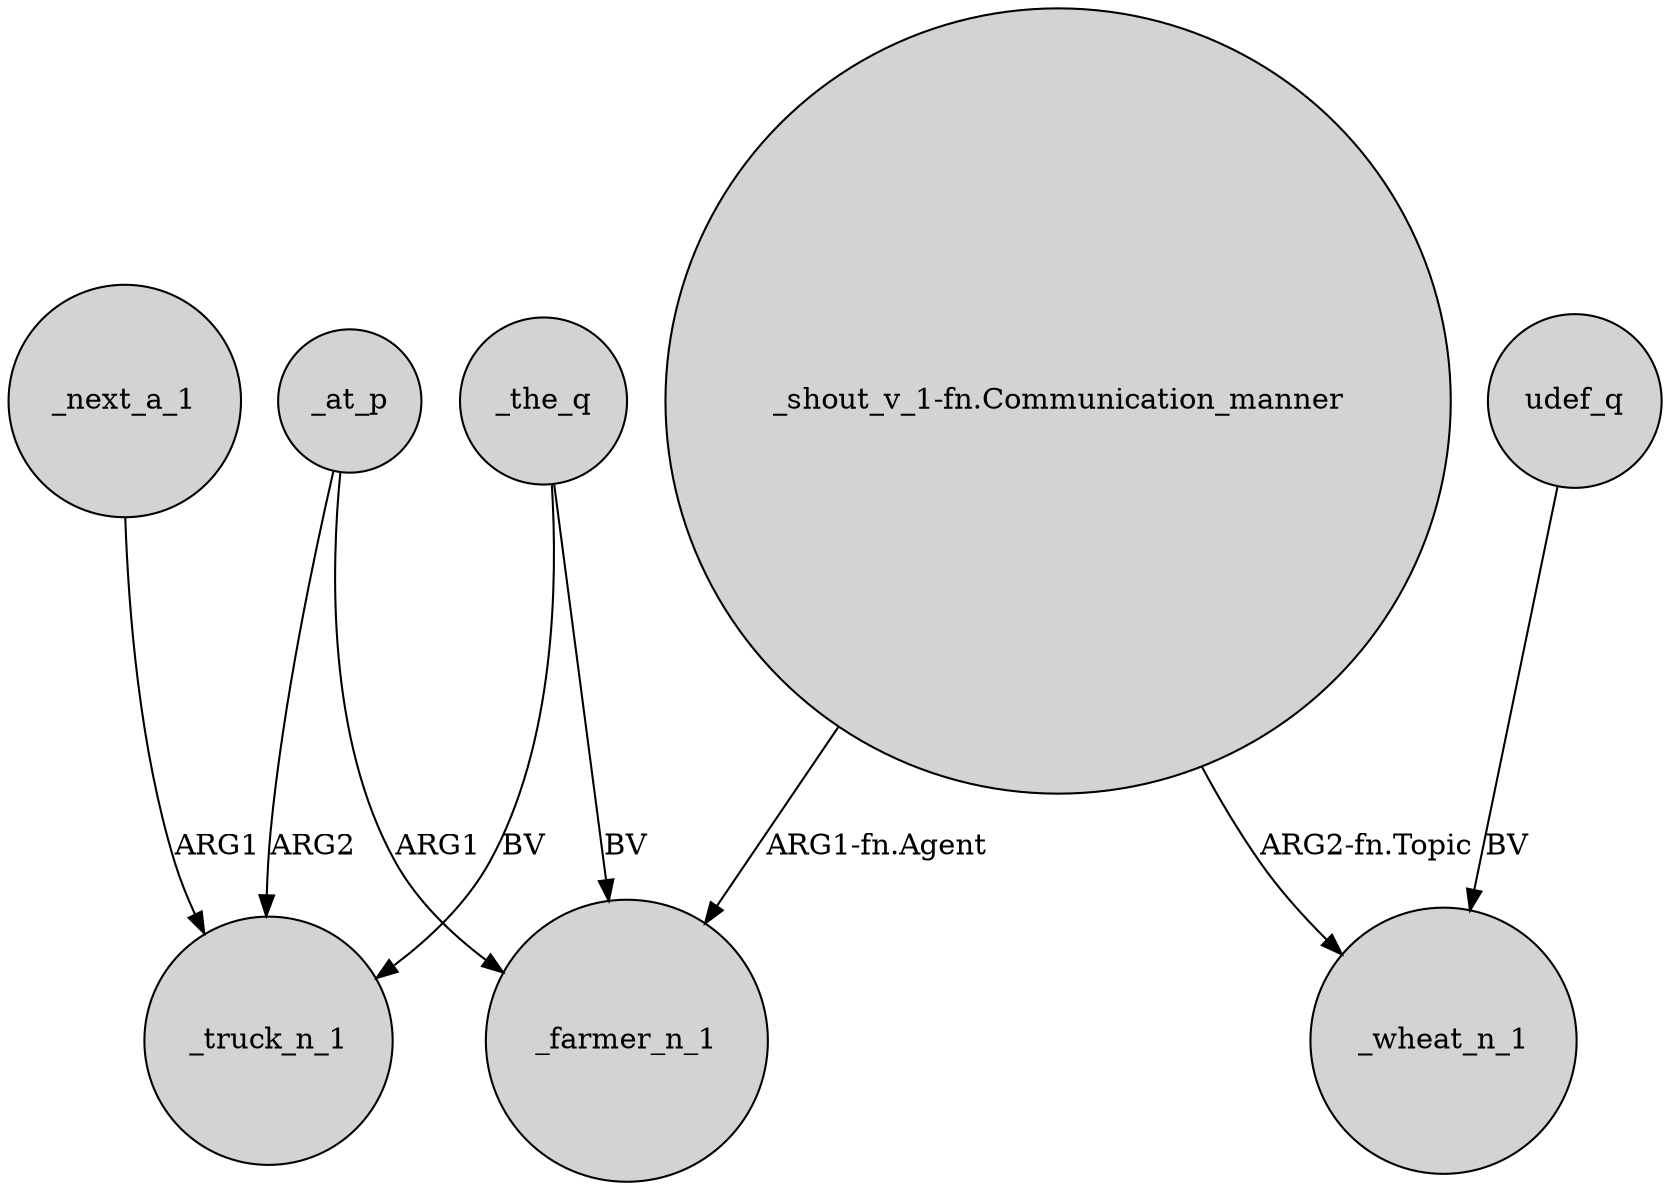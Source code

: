 digraph {
	node [shape=circle style=filled]
	_at_p -> _farmer_n_1 [label=ARG1]
	_next_a_1 -> _truck_n_1 [label=ARG1]
	_the_q -> _truck_n_1 [label=BV]
	"_shout_v_1-fn.Communication_manner" -> _farmer_n_1 [label="ARG1-fn.Agent"]
	_at_p -> _truck_n_1 [label=ARG2]
	udef_q -> _wheat_n_1 [label=BV]
	"_shout_v_1-fn.Communication_manner" -> _wheat_n_1 [label="ARG2-fn.Topic"]
	_the_q -> _farmer_n_1 [label=BV]
}
